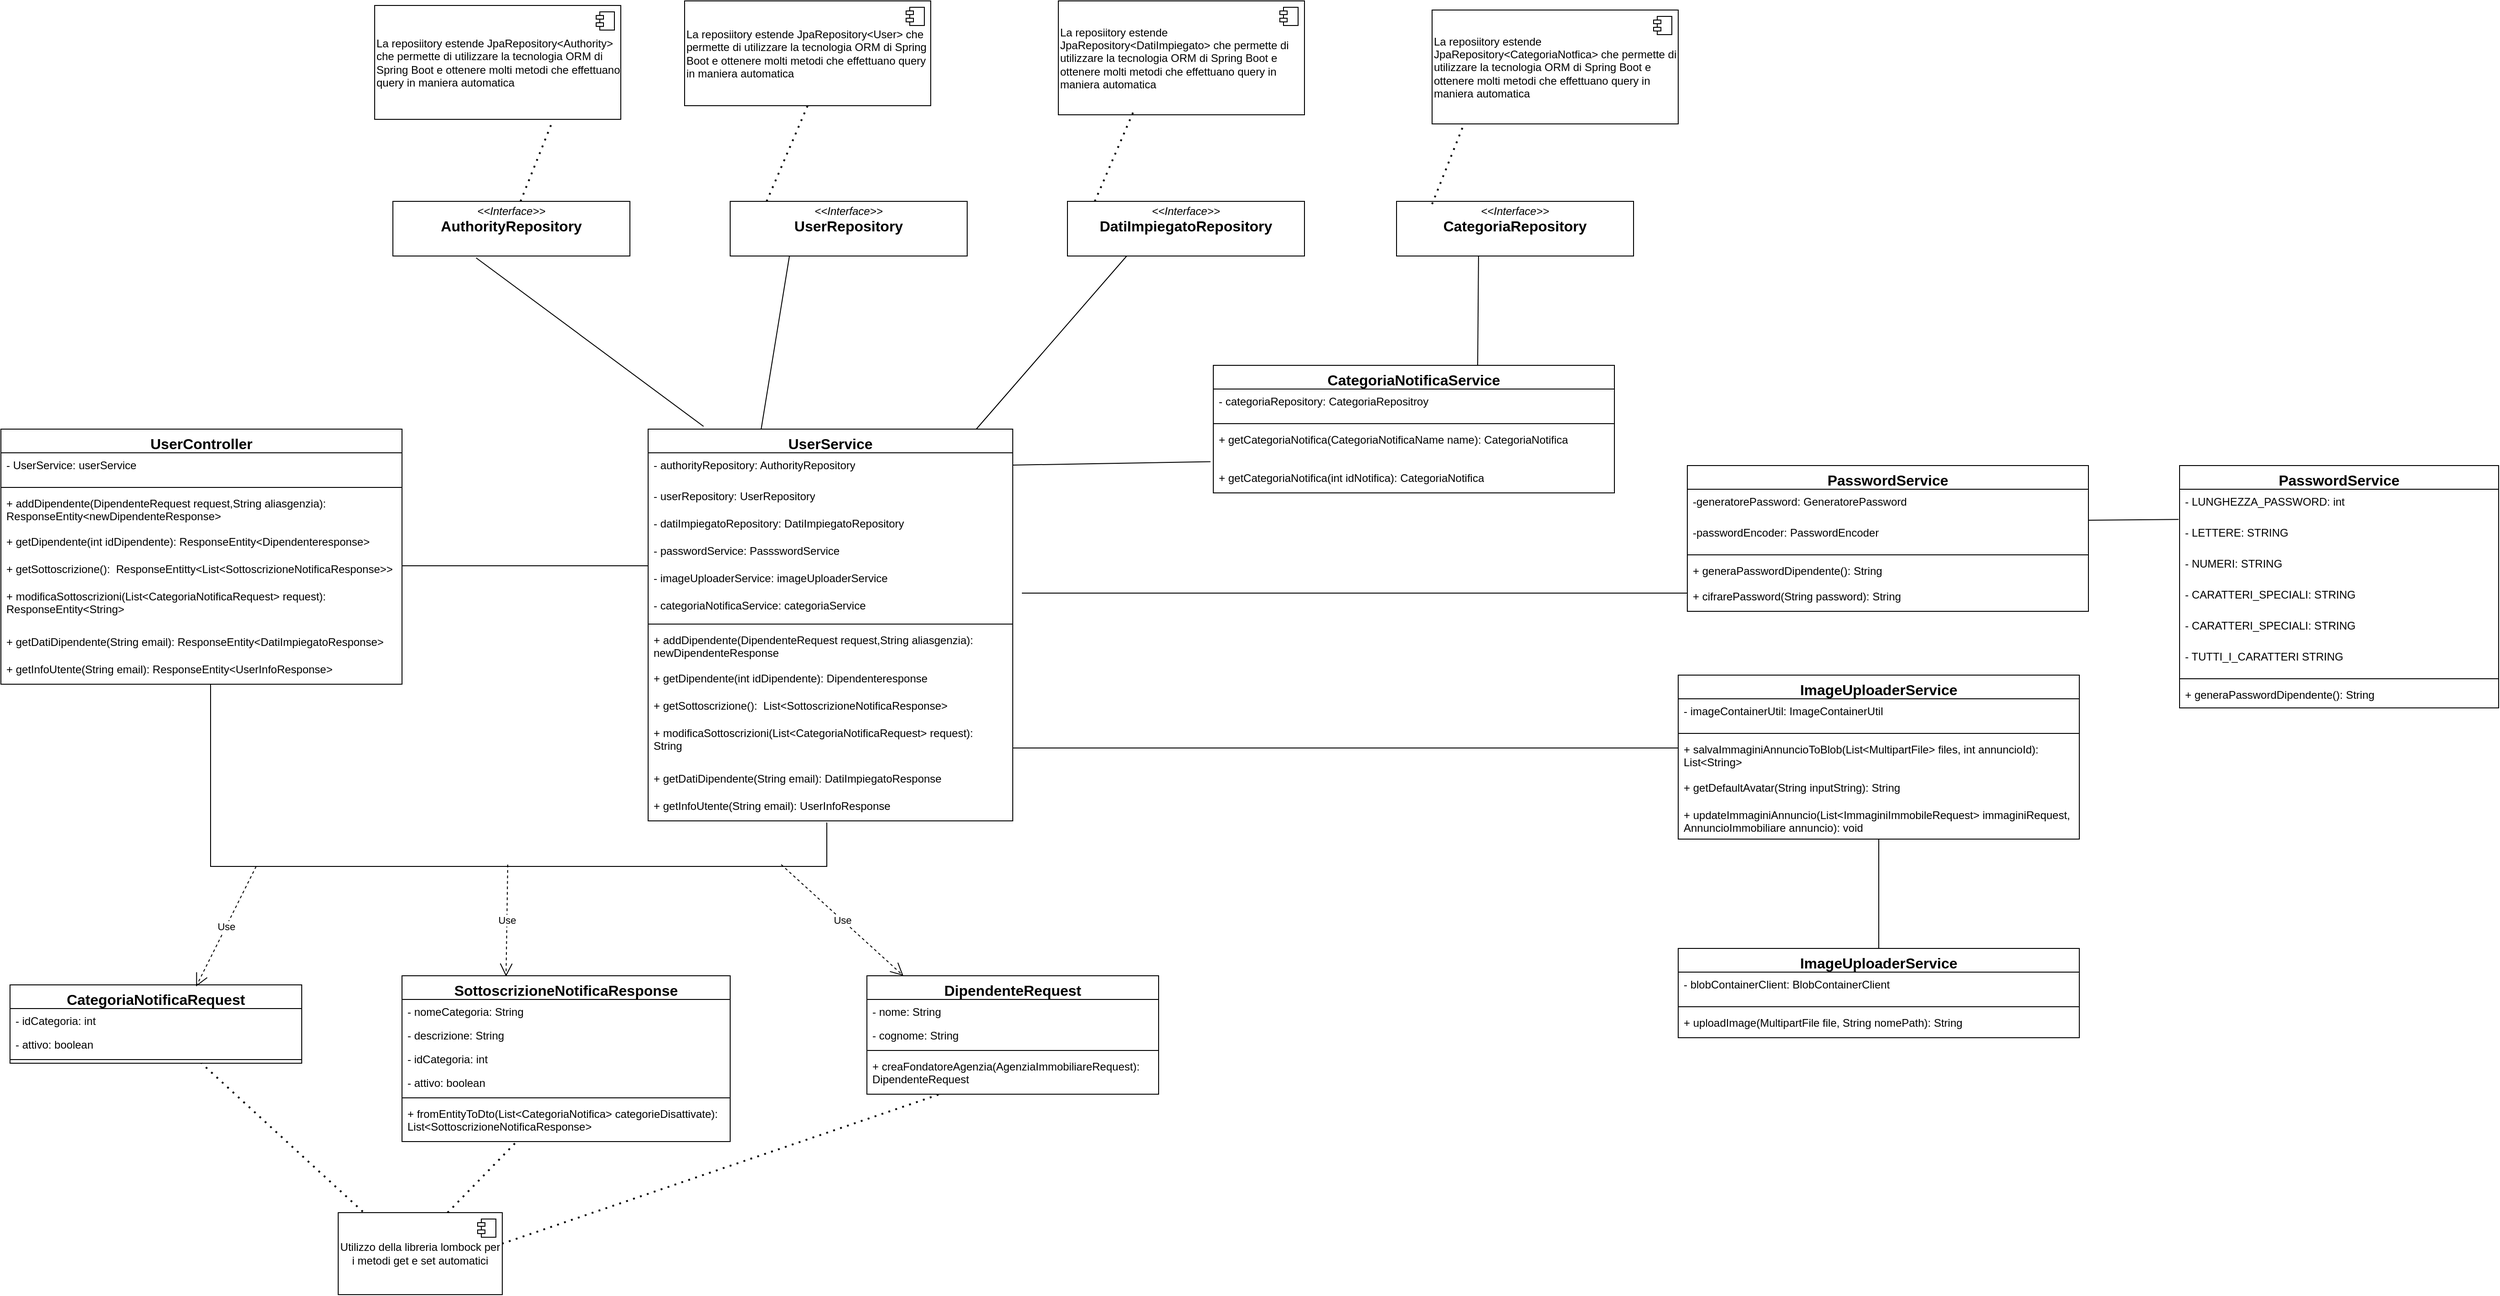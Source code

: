 <mxfile version="28.2.7">
  <diagram name="Pagina-1" id="DbkQdh8hQT35vjtc70ay">
    <mxGraphModel dx="3432" dy="2574" grid="1" gridSize="10" guides="1" tooltips="1" connect="1" arrows="1" fold="1" page="1" pageScale="1" pageWidth="827" pageHeight="1169" math="0" shadow="0">
      <root>
        <mxCell id="0" />
        <mxCell id="1" parent="0" />
        <mxCell id="CZQMl8z-bh2Ci9ZYNDhV-1" value="&lt;font style=&quot;font-size: 16px;&quot;&gt;UserService&lt;/font&gt;" style="swimlane;fontStyle=1;align=center;verticalAlign=top;childLayout=stackLayout;horizontal=1;startSize=26;horizontalStack=0;resizeParent=1;resizeParentMax=0;resizeLast=0;collapsible=1;marginBottom=0;whiteSpace=wrap;html=1;" parent="1" vertex="1">
          <mxGeometry x="290" y="170" width="400" height="430" as="geometry" />
        </mxCell>
        <mxCell id="CZQMl8z-bh2Ci9ZYNDhV-2" value="- authorityRepository: AuthorityRepository" style="text;strokeColor=none;fillColor=none;align=left;verticalAlign=top;spacingLeft=4;spacingRight=4;overflow=hidden;rotatable=0;points=[[0,0.5],[1,0.5]];portConstraint=eastwest;whiteSpace=wrap;html=1;" parent="CZQMl8z-bh2Ci9ZYNDhV-1" vertex="1">
          <mxGeometry y="26" width="400" height="34" as="geometry" />
        </mxCell>
        <mxCell id="CZQMl8z-bh2Ci9ZYNDhV-3" value="- userRepository: UserRepository" style="text;strokeColor=none;fillColor=none;align=left;verticalAlign=top;spacingLeft=4;spacingRight=4;overflow=hidden;rotatable=0;points=[[0,0.5],[1,0.5]];portConstraint=eastwest;whiteSpace=wrap;html=1;" parent="CZQMl8z-bh2Ci9ZYNDhV-1" vertex="1">
          <mxGeometry y="60" width="400" height="30" as="geometry" />
        </mxCell>
        <mxCell id="CZQMl8z-bh2Ci9ZYNDhV-4" value="- datiImpiegatoRepository: DatiImpiegatoRepository" style="text;strokeColor=none;fillColor=none;align=left;verticalAlign=top;spacingLeft=4;spacingRight=4;overflow=hidden;rotatable=0;points=[[0,0.5],[1,0.5]];portConstraint=eastwest;whiteSpace=wrap;html=1;" parent="CZQMl8z-bh2Ci9ZYNDhV-1" vertex="1">
          <mxGeometry y="90" width="400" height="30" as="geometry" />
        </mxCell>
        <mxCell id="CZQMl8z-bh2Ci9ZYNDhV-5" value="- passwordService: PassswordService" style="text;strokeColor=none;fillColor=none;align=left;verticalAlign=top;spacingLeft=4;spacingRight=4;overflow=hidden;rotatable=0;points=[[0,0.5],[1,0.5]];portConstraint=eastwest;whiteSpace=wrap;html=1;" parent="CZQMl8z-bh2Ci9ZYNDhV-1" vertex="1">
          <mxGeometry y="120" width="400" height="30" as="geometry" />
        </mxCell>
        <mxCell id="CZQMl8z-bh2Ci9ZYNDhV-6" value="- imageUploaderService: imageUploaderService" style="text;strokeColor=none;fillColor=none;align=left;verticalAlign=top;spacingLeft=4;spacingRight=4;overflow=hidden;rotatable=0;points=[[0,0.5],[1,0.5]];portConstraint=eastwest;whiteSpace=wrap;html=1;" parent="CZQMl8z-bh2Ci9ZYNDhV-1" vertex="1">
          <mxGeometry y="150" width="400" height="30" as="geometry" />
        </mxCell>
        <mxCell id="CZQMl8z-bh2Ci9ZYNDhV-7" value="- categoriaNotificaService: categoriaService" style="text;strokeColor=none;fillColor=none;align=left;verticalAlign=top;spacingLeft=4;spacingRight=4;overflow=hidden;rotatable=0;points=[[0,0.5],[1,0.5]];portConstraint=eastwest;whiteSpace=wrap;html=1;" parent="CZQMl8z-bh2Ci9ZYNDhV-1" vertex="1">
          <mxGeometry y="180" width="400" height="30" as="geometry" />
        </mxCell>
        <mxCell id="CZQMl8z-bh2Ci9ZYNDhV-8" value="" style="line;strokeWidth=1;fillColor=none;align=left;verticalAlign=middle;spacingTop=-1;spacingLeft=3;spacingRight=3;rotatable=0;labelPosition=right;points=[];portConstraint=eastwest;strokeColor=inherit;" parent="CZQMl8z-bh2Ci9ZYNDhV-1" vertex="1">
          <mxGeometry y="210" width="400" height="8" as="geometry" />
        </mxCell>
        <mxCell id="CZQMl8z-bh2Ci9ZYNDhV-9" value="+ addDipendente(DipendenteRequest request,String aliasgenzia): newDipendenteResponse" style="text;strokeColor=none;fillColor=none;align=left;verticalAlign=top;spacingLeft=4;spacingRight=4;overflow=hidden;rotatable=0;points=[[0,0.5],[1,0.5]];portConstraint=eastwest;whiteSpace=wrap;html=1;" parent="CZQMl8z-bh2Ci9ZYNDhV-1" vertex="1">
          <mxGeometry y="218" width="400" height="42" as="geometry" />
        </mxCell>
        <mxCell id="CZQMl8z-bh2Ci9ZYNDhV-10" value="+ getDipendente(int idDipendente): Dipendenteresponse" style="text;strokeColor=none;fillColor=none;align=left;verticalAlign=top;spacingLeft=4;spacingRight=4;overflow=hidden;rotatable=0;points=[[0,0.5],[1,0.5]];portConstraint=eastwest;whiteSpace=wrap;html=1;" parent="CZQMl8z-bh2Ci9ZYNDhV-1" vertex="1">
          <mxGeometry y="260" width="400" height="30" as="geometry" />
        </mxCell>
        <mxCell id="CZQMl8z-bh2Ci9ZYNDhV-11" value="+ getSottoscrizione():&amp;nbsp;&amp;nbsp;&lt;span style=&quot;background-color: transparent; color: light-dark(rgb(0, 0, 0), rgb(255, 255, 255));&quot;&gt;List&amp;lt;SottoscrizioneNotificaResponse&amp;gt;&lt;/span&gt;" style="text;strokeColor=none;fillColor=none;align=left;verticalAlign=top;spacingLeft=4;spacingRight=4;overflow=hidden;rotatable=0;points=[[0,0.5],[1,0.5]];portConstraint=eastwest;whiteSpace=wrap;html=1;" parent="CZQMl8z-bh2Ci9ZYNDhV-1" vertex="1">
          <mxGeometry y="290" width="400" height="30" as="geometry" />
        </mxCell>
        <mxCell id="CZQMl8z-bh2Ci9ZYNDhV-12" value="+ modificaSottoscrizioni(List&amp;lt;CategoriaNotificaRequest&amp;gt; request):&lt;div&gt;String&lt;/div&gt;" style="text;strokeColor=none;fillColor=none;align=left;verticalAlign=top;spacingLeft=4;spacingRight=4;overflow=hidden;rotatable=0;points=[[0,0.5],[1,0.5]];portConstraint=eastwest;whiteSpace=wrap;html=1;" parent="CZQMl8z-bh2Ci9ZYNDhV-1" vertex="1">
          <mxGeometry y="320" width="400" height="50" as="geometry" />
        </mxCell>
        <mxCell id="CZQMl8z-bh2Ci9ZYNDhV-13" value="+ getDatiDipendente(String email):&amp;nbsp;&lt;span style=&quot;background-color: transparent; color: light-dark(rgb(0, 0, 0), rgb(255, 255, 255));&quot;&gt;DatiImpiegatoResponse&lt;/span&gt;" style="text;strokeColor=none;fillColor=none;align=left;verticalAlign=top;spacingLeft=4;spacingRight=4;overflow=hidden;rotatable=0;points=[[0,0.5],[1,0.5]];portConstraint=eastwest;whiteSpace=wrap;html=1;" parent="CZQMl8z-bh2Ci9ZYNDhV-1" vertex="1">
          <mxGeometry y="370" width="400" height="30" as="geometry" />
        </mxCell>
        <mxCell id="CZQMl8z-bh2Ci9ZYNDhV-14" value="+ getInfoUtente(String email):&amp;nbsp;&lt;span style=&quot;background-color: transparent; color: light-dark(rgb(0, 0, 0), rgb(255, 255, 255));&quot;&gt;UserInfoResponse&lt;/span&gt;" style="text;strokeColor=none;fillColor=none;align=left;verticalAlign=top;spacingLeft=4;spacingRight=4;overflow=hidden;rotatable=0;points=[[0,0.5],[1,0.5]];portConstraint=eastwest;whiteSpace=wrap;html=1;" parent="CZQMl8z-bh2Ci9ZYNDhV-1" vertex="1">
          <mxGeometry y="400" width="400" height="30" as="geometry" />
        </mxCell>
        <mxCell id="CZQMl8z-bh2Ci9ZYNDhV-15" value="&lt;font style=&quot;font-size: 16px;&quot;&gt;UserController&lt;/font&gt;" style="swimlane;fontStyle=1;align=center;verticalAlign=top;childLayout=stackLayout;horizontal=1;startSize=26;horizontalStack=0;resizeParent=1;resizeParentMax=0;resizeLast=0;collapsible=1;marginBottom=0;whiteSpace=wrap;html=1;" parent="1" vertex="1">
          <mxGeometry x="-420" y="170" width="440" height="280" as="geometry" />
        </mxCell>
        <mxCell id="CZQMl8z-bh2Ci9ZYNDhV-16" value="- UserService: userService" style="text;strokeColor=none;fillColor=none;align=left;verticalAlign=top;spacingLeft=4;spacingRight=4;overflow=hidden;rotatable=0;points=[[0,0.5],[1,0.5]];portConstraint=eastwest;whiteSpace=wrap;html=1;" parent="CZQMl8z-bh2Ci9ZYNDhV-15" vertex="1">
          <mxGeometry y="26" width="440" height="34" as="geometry" />
        </mxCell>
        <mxCell id="CZQMl8z-bh2Ci9ZYNDhV-22" value="" style="line;strokeWidth=1;fillColor=none;align=left;verticalAlign=middle;spacingTop=-1;spacingLeft=3;spacingRight=3;rotatable=0;labelPosition=right;points=[];portConstraint=eastwest;strokeColor=inherit;" parent="CZQMl8z-bh2Ci9ZYNDhV-15" vertex="1">
          <mxGeometry y="60" width="440" height="8" as="geometry" />
        </mxCell>
        <mxCell id="CZQMl8z-bh2Ci9ZYNDhV-23" value="+ addDipendente(DipendenteRequest request,String aliasgenzia): ResponseEntity&amp;lt;newDipendenteResponse&amp;gt;" style="text;strokeColor=none;fillColor=none;align=left;verticalAlign=top;spacingLeft=4;spacingRight=4;overflow=hidden;rotatable=0;points=[[0,0.5],[1,0.5]];portConstraint=eastwest;whiteSpace=wrap;html=1;" parent="CZQMl8z-bh2Ci9ZYNDhV-15" vertex="1">
          <mxGeometry y="68" width="440" height="42" as="geometry" />
        </mxCell>
        <mxCell id="CZQMl8z-bh2Ci9ZYNDhV-24" value="+ getDipendente(int idDipendente): ResponseEntity&amp;lt;Dipendenteresponse&amp;gt;" style="text;strokeColor=none;fillColor=none;align=left;verticalAlign=top;spacingLeft=4;spacingRight=4;overflow=hidden;rotatable=0;points=[[0,0.5],[1,0.5]];portConstraint=eastwest;whiteSpace=wrap;html=1;" parent="CZQMl8z-bh2Ci9ZYNDhV-15" vertex="1">
          <mxGeometry y="110" width="440" height="30" as="geometry" />
        </mxCell>
        <mxCell id="CZQMl8z-bh2Ci9ZYNDhV-25" value="+ getSottoscrizione():&amp;nbsp; ResponseEntitty&amp;lt;&lt;span style=&quot;background-color: transparent; color: light-dark(rgb(0, 0, 0), rgb(255, 255, 255));&quot;&gt;List&amp;lt;SottoscrizioneNotificaResponse&amp;gt;&amp;gt;&lt;/span&gt;" style="text;strokeColor=none;fillColor=none;align=left;verticalAlign=top;spacingLeft=4;spacingRight=4;overflow=hidden;rotatable=0;points=[[0,0.5],[1,0.5]];portConstraint=eastwest;whiteSpace=wrap;html=1;" parent="CZQMl8z-bh2Ci9ZYNDhV-15" vertex="1">
          <mxGeometry y="140" width="440" height="30" as="geometry" />
        </mxCell>
        <mxCell id="CZQMl8z-bh2Ci9ZYNDhV-26" value="+ modificaSottoscrizioni(List&amp;lt;CategoriaNotificaRequest&amp;gt; request): ResponseEntity&amp;lt;&lt;span style=&quot;background-color: transparent; color: light-dark(rgb(0, 0, 0), rgb(255, 255, 255));&quot;&gt;String&amp;gt;&lt;/span&gt;" style="text;strokeColor=none;fillColor=none;align=left;verticalAlign=top;spacingLeft=4;spacingRight=4;overflow=hidden;rotatable=0;points=[[0,0.5],[1,0.5]];portConstraint=eastwest;whiteSpace=wrap;html=1;" parent="CZQMl8z-bh2Ci9ZYNDhV-15" vertex="1">
          <mxGeometry y="170" width="440" height="50" as="geometry" />
        </mxCell>
        <mxCell id="CZQMl8z-bh2Ci9ZYNDhV-27" value="+ getDatiDipendente(String email): ResponseEntity&amp;lt;&lt;span style=&quot;background-color: transparent; color: light-dark(rgb(0, 0, 0), rgb(255, 255, 255));&quot;&gt;DatiImpiegatoResponse&amp;gt;&lt;/span&gt;" style="text;strokeColor=none;fillColor=none;align=left;verticalAlign=top;spacingLeft=4;spacingRight=4;overflow=hidden;rotatable=0;points=[[0,0.5],[1,0.5]];portConstraint=eastwest;whiteSpace=wrap;html=1;" parent="CZQMl8z-bh2Ci9ZYNDhV-15" vertex="1">
          <mxGeometry y="220" width="440" height="30" as="geometry" />
        </mxCell>
        <mxCell id="CZQMl8z-bh2Ci9ZYNDhV-28" value="+ getInfoUtente(String email): ResponseEntity&amp;lt;&lt;span style=&quot;background-color: transparent; color: light-dark(rgb(0, 0, 0), rgb(255, 255, 255));&quot;&gt;UserInfoResponse&amp;gt;&lt;/span&gt;" style="text;strokeColor=none;fillColor=none;align=left;verticalAlign=top;spacingLeft=4;spacingRight=4;overflow=hidden;rotatable=0;points=[[0,0.5],[1,0.5]];portConstraint=eastwest;whiteSpace=wrap;html=1;" parent="CZQMl8z-bh2Ci9ZYNDhV-15" vertex="1">
          <mxGeometry y="250" width="440" height="30" as="geometry" />
        </mxCell>
        <mxCell id="CZQMl8z-bh2Ci9ZYNDhV-29" value="" style="endArrow=none;html=1;rounded=0;entryX=0;entryY=0;entryDx=0;entryDy=0;entryPerimeter=0;" parent="1" target="CZQMl8z-bh2Ci9ZYNDhV-6" edge="1">
          <mxGeometry width="50" height="50" relative="1" as="geometry">
            <mxPoint x="20" y="320" as="sourcePoint" />
            <mxPoint x="70" y="270" as="targetPoint" />
          </mxGeometry>
        </mxCell>
        <mxCell id="CZQMl8z-bh2Ci9ZYNDhV-30" value="&lt;p style=&quot;margin:0px;margin-top:4px;text-align:center;&quot;&gt;&lt;i&gt;&amp;lt;&amp;lt;Interface&amp;gt;&amp;gt;&lt;/i&gt;&lt;br&gt;&lt;b&gt;&lt;font style=&quot;font-size: 16px;&quot;&gt;AuthorityRepository&lt;/font&gt;&lt;/b&gt;&lt;/p&gt;&lt;p style=&quot;margin:0px;margin-left:4px;&quot;&gt;&lt;br&gt;&lt;/p&gt;" style="verticalAlign=top;align=left;overflow=fill;html=1;whiteSpace=wrap;" parent="1" vertex="1">
          <mxGeometry x="10" y="-80" width="260" height="60" as="geometry" />
        </mxCell>
        <mxCell id="CZQMl8z-bh2Ci9ZYNDhV-31" value="&lt;p style=&quot;margin:0px;margin-top:4px;text-align:center;&quot;&gt;&lt;i&gt;&amp;lt;&amp;lt;Interface&amp;gt;&amp;gt;&lt;/i&gt;&lt;br&gt;&lt;b&gt;&lt;font style=&quot;font-size: 16px;&quot;&gt;UserRepository&lt;/font&gt;&lt;/b&gt;&lt;/p&gt;&lt;p style=&quot;margin:0px;margin-left:4px;&quot;&gt;&lt;br&gt;&lt;/p&gt;" style="verticalAlign=top;align=left;overflow=fill;html=1;whiteSpace=wrap;" parent="1" vertex="1">
          <mxGeometry x="380" y="-80" width="260" height="60" as="geometry" />
        </mxCell>
        <mxCell id="CZQMl8z-bh2Ci9ZYNDhV-32" value="&lt;p style=&quot;margin:0px;margin-top:4px;text-align:center;&quot;&gt;&lt;i&gt;&amp;lt;&amp;lt;Interface&amp;gt;&amp;gt;&lt;/i&gt;&lt;br&gt;&lt;b&gt;&lt;font style=&quot;font-size: 16px;&quot;&gt;DatiImpiegatoRepository&lt;/font&gt;&lt;/b&gt;&lt;/p&gt;&lt;p style=&quot;margin:0px;margin-left:4px;&quot;&gt;&lt;br&gt;&lt;/p&gt;" style="verticalAlign=top;align=left;overflow=fill;html=1;whiteSpace=wrap;" parent="1" vertex="1">
          <mxGeometry x="750" y="-80" width="260" height="60" as="geometry" />
        </mxCell>
        <mxCell id="CZQMl8z-bh2Ci9ZYNDhV-33" value="" style="endArrow=none;html=1;rounded=0;entryX=0.351;entryY=1.033;entryDx=0;entryDy=0;entryPerimeter=0;exitX=0.152;exitY=-0.007;exitDx=0;exitDy=0;exitPerimeter=0;" parent="1" source="CZQMl8z-bh2Ci9ZYNDhV-1" target="CZQMl8z-bh2Ci9ZYNDhV-30" edge="1">
          <mxGeometry width="50" height="50" relative="1" as="geometry">
            <mxPoint x="-70" y="170" as="sourcePoint" />
            <mxPoint x="-20" y="120" as="targetPoint" />
          </mxGeometry>
        </mxCell>
        <mxCell id="CZQMl8z-bh2Ci9ZYNDhV-34" value="" style="endArrow=none;html=1;rounded=0;entryX=0.25;entryY=1;entryDx=0;entryDy=0;" parent="1" target="CZQMl8z-bh2Ci9ZYNDhV-31" edge="1">
          <mxGeometry width="50" height="50" relative="1" as="geometry">
            <mxPoint x="414" y="170" as="sourcePoint" />
            <mxPoint x="464" y="120" as="targetPoint" />
          </mxGeometry>
        </mxCell>
        <mxCell id="CZQMl8z-bh2Ci9ZYNDhV-35" value="" style="endArrow=none;html=1;rounded=0;entryX=0.25;entryY=1;entryDx=0;entryDy=0;" parent="1" target="CZQMl8z-bh2Ci9ZYNDhV-32" edge="1">
          <mxGeometry width="50" height="50" relative="1" as="geometry">
            <mxPoint x="650" y="170" as="sourcePoint" />
            <mxPoint x="681" y="-20" as="targetPoint" />
          </mxGeometry>
        </mxCell>
        <mxCell id="CZQMl8z-bh2Ci9ZYNDhV-36" value="&lt;font style=&quot;font-size: 16px;&quot;&gt;CategoriaNotificaRequest&lt;/font&gt;" style="swimlane;fontStyle=1;align=center;verticalAlign=top;childLayout=stackLayout;horizontal=1;startSize=26;horizontalStack=0;resizeParent=1;resizeParentMax=0;resizeLast=0;collapsible=1;marginBottom=0;whiteSpace=wrap;html=1;" parent="1" vertex="1">
          <mxGeometry x="-410" y="780" width="320" height="86" as="geometry" />
        </mxCell>
        <mxCell id="CZQMl8z-bh2Ci9ZYNDhV-37" value="- idCategoria: int" style="text;strokeColor=none;fillColor=none;align=left;verticalAlign=top;spacingLeft=4;spacingRight=4;overflow=hidden;rotatable=0;points=[[0,0.5],[1,0.5]];portConstraint=eastwest;whiteSpace=wrap;html=1;" parent="CZQMl8z-bh2Ci9ZYNDhV-36" vertex="1">
          <mxGeometry y="26" width="320" height="26" as="geometry" />
        </mxCell>
        <mxCell id="CZQMl8z-bh2Ci9ZYNDhV-38" value="- attivo: boolean" style="text;strokeColor=none;fillColor=none;align=left;verticalAlign=top;spacingLeft=4;spacingRight=4;overflow=hidden;rotatable=0;points=[[0,0.5],[1,0.5]];portConstraint=eastwest;whiteSpace=wrap;html=1;" parent="CZQMl8z-bh2Ci9ZYNDhV-36" vertex="1">
          <mxGeometry y="52" width="320" height="26" as="geometry" />
        </mxCell>
        <mxCell id="CZQMl8z-bh2Ci9ZYNDhV-39" value="" style="line;strokeWidth=1;fillColor=none;align=left;verticalAlign=middle;spacingTop=-1;spacingLeft=3;spacingRight=3;rotatable=0;labelPosition=right;points=[];portConstraint=eastwest;strokeColor=inherit;" parent="CZQMl8z-bh2Ci9ZYNDhV-36" vertex="1">
          <mxGeometry y="78" width="320" height="8" as="geometry" />
        </mxCell>
        <mxCell id="CZQMl8z-bh2Ci9ZYNDhV-40" value="&lt;font style=&quot;font-size: 16px;&quot;&gt;SottoscrizioneNotificaResponse&lt;/font&gt;" style="swimlane;fontStyle=1;align=center;verticalAlign=top;childLayout=stackLayout;horizontal=1;startSize=26;horizontalStack=0;resizeParent=1;resizeParentMax=0;resizeLast=0;collapsible=1;marginBottom=0;whiteSpace=wrap;html=1;" parent="1" vertex="1">
          <mxGeometry x="20" y="770" width="360" height="182" as="geometry" />
        </mxCell>
        <mxCell id="CZQMl8z-bh2Ci9ZYNDhV-41" value="- nomeCategoria: String" style="text;strokeColor=none;fillColor=none;align=left;verticalAlign=top;spacingLeft=4;spacingRight=4;overflow=hidden;rotatable=0;points=[[0,0.5],[1,0.5]];portConstraint=eastwest;whiteSpace=wrap;html=1;" parent="CZQMl8z-bh2Ci9ZYNDhV-40" vertex="1">
          <mxGeometry y="26" width="360" height="26" as="geometry" />
        </mxCell>
        <mxCell id="CZQMl8z-bh2Ci9ZYNDhV-42" value="- descrizione: String" style="text;strokeColor=none;fillColor=none;align=left;verticalAlign=top;spacingLeft=4;spacingRight=4;overflow=hidden;rotatable=0;points=[[0,0.5],[1,0.5]];portConstraint=eastwest;whiteSpace=wrap;html=1;" parent="CZQMl8z-bh2Ci9ZYNDhV-40" vertex="1">
          <mxGeometry y="52" width="360" height="26" as="geometry" />
        </mxCell>
        <mxCell id="CZQMl8z-bh2Ci9ZYNDhV-43" value="- idCategoria: int" style="text;strokeColor=none;fillColor=none;align=left;verticalAlign=top;spacingLeft=4;spacingRight=4;overflow=hidden;rotatable=0;points=[[0,0.5],[1,0.5]];portConstraint=eastwest;whiteSpace=wrap;html=1;" parent="CZQMl8z-bh2Ci9ZYNDhV-40" vertex="1">
          <mxGeometry y="78" width="360" height="26" as="geometry" />
        </mxCell>
        <mxCell id="CZQMl8z-bh2Ci9ZYNDhV-44" value="- attivo: boolean" style="text;strokeColor=none;fillColor=none;align=left;verticalAlign=top;spacingLeft=4;spacingRight=4;overflow=hidden;rotatable=0;points=[[0,0.5],[1,0.5]];portConstraint=eastwest;whiteSpace=wrap;html=1;" parent="CZQMl8z-bh2Ci9ZYNDhV-40" vertex="1">
          <mxGeometry y="104" width="360" height="26" as="geometry" />
        </mxCell>
        <mxCell id="CZQMl8z-bh2Ci9ZYNDhV-45" value="" style="line;strokeWidth=1;fillColor=none;align=left;verticalAlign=middle;spacingTop=-1;spacingLeft=3;spacingRight=3;rotatable=0;labelPosition=right;points=[];portConstraint=eastwest;strokeColor=inherit;" parent="CZQMl8z-bh2Ci9ZYNDhV-40" vertex="1">
          <mxGeometry y="130" width="360" height="8" as="geometry" />
        </mxCell>
        <mxCell id="CZQMl8z-bh2Ci9ZYNDhV-46" value="+ fromEntityToDto(List&amp;lt;CategoriaNotifica&amp;gt; categorieDisattivate):&lt;div&gt;List&amp;lt;SottoscrizioneNotificaResponse&amp;gt;&lt;/div&gt;" style="text;strokeColor=none;fillColor=none;align=left;verticalAlign=top;spacingLeft=4;spacingRight=4;overflow=hidden;rotatable=0;points=[[0,0.5],[1,0.5]];portConstraint=eastwest;whiteSpace=wrap;html=1;" parent="CZQMl8z-bh2Ci9ZYNDhV-40" vertex="1">
          <mxGeometry y="138" width="360" height="44" as="geometry" />
        </mxCell>
        <mxCell id="CZQMl8z-bh2Ci9ZYNDhV-47" value="&lt;font style=&quot;font-size: 16px;&quot;&gt;DipendenteRequest&lt;/font&gt;" style="swimlane;fontStyle=1;align=center;verticalAlign=top;childLayout=stackLayout;horizontal=1;startSize=26;horizontalStack=0;resizeParent=1;resizeParentMax=0;resizeLast=0;collapsible=1;marginBottom=0;whiteSpace=wrap;html=1;" parent="1" vertex="1">
          <mxGeometry x="530" y="770" width="320" height="130" as="geometry" />
        </mxCell>
        <mxCell id="CZQMl8z-bh2Ci9ZYNDhV-48" value="- nome: String" style="text;strokeColor=none;fillColor=none;align=left;verticalAlign=top;spacingLeft=4;spacingRight=4;overflow=hidden;rotatable=0;points=[[0,0.5],[1,0.5]];portConstraint=eastwest;whiteSpace=wrap;html=1;" parent="CZQMl8z-bh2Ci9ZYNDhV-47" vertex="1">
          <mxGeometry y="26" width="320" height="26" as="geometry" />
        </mxCell>
        <mxCell id="CZQMl8z-bh2Ci9ZYNDhV-49" value="- cognome: String" style="text;strokeColor=none;fillColor=none;align=left;verticalAlign=top;spacingLeft=4;spacingRight=4;overflow=hidden;rotatable=0;points=[[0,0.5],[1,0.5]];portConstraint=eastwest;whiteSpace=wrap;html=1;" parent="CZQMl8z-bh2Ci9ZYNDhV-47" vertex="1">
          <mxGeometry y="52" width="320" height="26" as="geometry" />
        </mxCell>
        <mxCell id="CZQMl8z-bh2Ci9ZYNDhV-50" value="" style="line;strokeWidth=1;fillColor=none;align=left;verticalAlign=middle;spacingTop=-1;spacingLeft=3;spacingRight=3;rotatable=0;labelPosition=right;points=[];portConstraint=eastwest;strokeColor=inherit;" parent="CZQMl8z-bh2Ci9ZYNDhV-47" vertex="1">
          <mxGeometry y="78" width="320" height="8" as="geometry" />
        </mxCell>
        <mxCell id="CZQMl8z-bh2Ci9ZYNDhV-51" value="+ creaFondatoreAgenzia(AgenziaImmobiliareRequest):&lt;div&gt;DipendenteRequest&lt;/div&gt;" style="text;strokeColor=none;fillColor=none;align=left;verticalAlign=top;spacingLeft=4;spacingRight=4;overflow=hidden;rotatable=0;points=[[0,0.5],[1,0.5]];portConstraint=eastwest;whiteSpace=wrap;html=1;" parent="CZQMl8z-bh2Ci9ZYNDhV-47" vertex="1">
          <mxGeometry y="86" width="320" height="44" as="geometry" />
        </mxCell>
        <mxCell id="CZQMl8z-bh2Ci9ZYNDhV-52" value="&lt;font style=&quot;font-size: 16px;&quot;&gt;CategoriaNotificaService&lt;/font&gt;" style="swimlane;fontStyle=1;align=center;verticalAlign=top;childLayout=stackLayout;horizontal=1;startSize=26;horizontalStack=0;resizeParent=1;resizeParentMax=0;resizeLast=0;collapsible=1;marginBottom=0;whiteSpace=wrap;html=1;" parent="1" vertex="1">
          <mxGeometry x="910" y="100" width="440" height="140" as="geometry" />
        </mxCell>
        <mxCell id="CZQMl8z-bh2Ci9ZYNDhV-53" value="- categoriaRepository: CategoriaRepositroy" style="text;strokeColor=none;fillColor=none;align=left;verticalAlign=top;spacingLeft=4;spacingRight=4;overflow=hidden;rotatable=0;points=[[0,0.5],[1,0.5]];portConstraint=eastwest;whiteSpace=wrap;html=1;" parent="CZQMl8z-bh2Ci9ZYNDhV-52" vertex="1">
          <mxGeometry y="26" width="440" height="34" as="geometry" />
        </mxCell>
        <mxCell id="CZQMl8z-bh2Ci9ZYNDhV-54" value="" style="line;strokeWidth=1;fillColor=none;align=left;verticalAlign=middle;spacingTop=-1;spacingLeft=3;spacingRight=3;rotatable=0;labelPosition=right;points=[];portConstraint=eastwest;strokeColor=inherit;" parent="CZQMl8z-bh2Ci9ZYNDhV-52" vertex="1">
          <mxGeometry y="60" width="440" height="8" as="geometry" />
        </mxCell>
        <mxCell id="CZQMl8z-bh2Ci9ZYNDhV-55" value="+ getCategoriaNotifica(CategoriaNotificaName name): CategoriaNotifica" style="text;strokeColor=none;fillColor=none;align=left;verticalAlign=top;spacingLeft=4;spacingRight=4;overflow=hidden;rotatable=0;points=[[0,0.5],[1,0.5]];portConstraint=eastwest;whiteSpace=wrap;html=1;" parent="CZQMl8z-bh2Ci9ZYNDhV-52" vertex="1">
          <mxGeometry y="68" width="440" height="42" as="geometry" />
        </mxCell>
        <mxCell id="CZQMl8z-bh2Ci9ZYNDhV-56" value="+ getCategoriaNotifica(int idNotifica): CategoriaNotifica" style="text;strokeColor=none;fillColor=none;align=left;verticalAlign=top;spacingLeft=4;spacingRight=4;overflow=hidden;rotatable=0;points=[[0,0.5],[1,0.5]];portConstraint=eastwest;whiteSpace=wrap;html=1;" parent="CZQMl8z-bh2Ci9ZYNDhV-52" vertex="1">
          <mxGeometry y="110" width="440" height="30" as="geometry" />
        </mxCell>
        <mxCell id="CZQMl8z-bh2Ci9ZYNDhV-61" value="" style="endArrow=none;html=1;rounded=0;entryX=-0.007;entryY=0.898;entryDx=0;entryDy=0;entryPerimeter=0;" parent="1" target="CZQMl8z-bh2Ci9ZYNDhV-55" edge="1" source="CZQMl8z-bh2Ci9ZYNDhV-2">
          <mxGeometry width="50" height="50" relative="1" as="geometry">
            <mxPoint x="690" y="275" as="sourcePoint" />
            <mxPoint x="740" y="225" as="targetPoint" />
          </mxGeometry>
        </mxCell>
        <mxCell id="CZQMl8z-bh2Ci9ZYNDhV-62" value="&lt;p style=&quot;margin:0px;margin-top:4px;text-align:center;&quot;&gt;&lt;i&gt;&amp;lt;&amp;lt;Interface&amp;gt;&amp;gt;&lt;/i&gt;&lt;br&gt;&lt;b&gt;&lt;font style=&quot;font-size: 16px;&quot;&gt;CategoriaRepository&lt;/font&gt;&lt;/b&gt;&lt;/p&gt;&lt;p style=&quot;margin:0px;margin-left:4px;&quot;&gt;&lt;br&gt;&lt;/p&gt;" style="verticalAlign=top;align=left;overflow=fill;html=1;whiteSpace=wrap;" parent="1" vertex="1">
          <mxGeometry x="1111" y="-80" width="260" height="60" as="geometry" />
        </mxCell>
        <mxCell id="CZQMl8z-bh2Ci9ZYNDhV-63" value="" style="endArrow=none;html=1;rounded=0;entryX=0.346;entryY=1;entryDx=0;entryDy=0;entryPerimeter=0;" parent="1" target="CZQMl8z-bh2Ci9ZYNDhV-62" edge="1">
          <mxGeometry width="50" height="50" relative="1" as="geometry">
            <mxPoint x="1200" y="100" as="sourcePoint" />
            <mxPoint x="1201" y="-10" as="targetPoint" />
          </mxGeometry>
        </mxCell>
        <mxCell id="CZQMl8z-bh2Ci9ZYNDhV-64" value="" style="endArrow=none;html=1;edgeStyle=orthogonalEdgeStyle;rounded=0;entryX=0.49;entryY=1.058;entryDx=0;entryDy=0;entryPerimeter=0;" parent="1" target="CZQMl8z-bh2Ci9ZYNDhV-14" edge="1">
          <mxGeometry relative="1" as="geometry">
            <mxPoint x="-190" y="450" as="sourcePoint" />
            <mxPoint x="-190" y="564" as="targetPoint" />
            <Array as="points">
              <mxPoint x="-190" y="650" />
              <mxPoint x="486" y="650" />
            </Array>
          </mxGeometry>
        </mxCell>
        <mxCell id="CZQMl8z-bh2Ci9ZYNDhV-65" value="Use" style="endArrow=open;endSize=12;dashed=1;html=1;rounded=0;entryX=0.638;entryY=0.02;entryDx=0;entryDy=0;entryPerimeter=0;" parent="1" target="CZQMl8z-bh2Ci9ZYNDhV-36" edge="1">
          <mxGeometry width="160" relative="1" as="geometry">
            <mxPoint x="-140" y="650" as="sourcePoint" />
            <mxPoint x="20" y="650" as="targetPoint" />
          </mxGeometry>
        </mxCell>
        <mxCell id="CZQMl8z-bh2Ci9ZYNDhV-66" value="Use" style="endArrow=open;endSize=12;dashed=1;html=1;rounded=0;entryX=0.317;entryY=0.004;entryDx=0;entryDy=0;entryPerimeter=0;" parent="1" target="CZQMl8z-bh2Ci9ZYNDhV-40" edge="1">
          <mxGeometry width="160" relative="1" as="geometry">
            <mxPoint x="136" y="648" as="sourcePoint" />
            <mxPoint x="70" y="780" as="targetPoint" />
          </mxGeometry>
        </mxCell>
        <mxCell id="CZQMl8z-bh2Ci9ZYNDhV-67" value="Use" style="endArrow=open;endSize=12;dashed=1;html=1;rounded=0;entryX=0.125;entryY=0;entryDx=0;entryDy=0;entryPerimeter=0;" parent="1" target="CZQMl8z-bh2Ci9ZYNDhV-47" edge="1">
          <mxGeometry width="160" relative="1" as="geometry">
            <mxPoint x="436" y="648" as="sourcePoint" />
            <mxPoint x="370" y="780" as="targetPoint" />
          </mxGeometry>
        </mxCell>
        <mxCell id="CZQMl8z-bh2Ci9ZYNDhV-68" value="Utilizzo della libreria lombock per i metodi get e set automatici" style="html=1;dropTarget=0;whiteSpace=wrap;" parent="1" vertex="1">
          <mxGeometry x="-50" y="1030" width="180" height="90" as="geometry" />
        </mxCell>
        <mxCell id="CZQMl8z-bh2Ci9ZYNDhV-69" value="" style="shape=module;jettyWidth=8;jettyHeight=4;" parent="CZQMl8z-bh2Ci9ZYNDhV-68" vertex="1">
          <mxGeometry x="1" width="20" height="20" relative="1" as="geometry">
            <mxPoint x="-27" y="7" as="offset" />
          </mxGeometry>
        </mxCell>
        <mxCell id="CZQMl8z-bh2Ci9ZYNDhV-70" value="" style="endArrow=none;dashed=1;html=1;dashPattern=1 3;strokeWidth=2;rounded=0;exitX=0.15;exitY=-0.012;exitDx=0;exitDy=0;exitPerimeter=0;" parent="1" source="CZQMl8z-bh2Ci9ZYNDhV-68" edge="1">
          <mxGeometry width="50" height="50" relative="1" as="geometry">
            <mxPoint x="-250" y="916" as="sourcePoint" />
            <mxPoint x="-200" y="866" as="targetPoint" />
          </mxGeometry>
        </mxCell>
        <mxCell id="CZQMl8z-bh2Ci9ZYNDhV-71" value="" style="endArrow=none;dashed=1;html=1;dashPattern=1 3;strokeWidth=2;rounded=0;entryX=0.349;entryY=1.003;entryDx=0;entryDy=0;entryPerimeter=0;" parent="1" target="CZQMl8z-bh2Ci9ZYNDhV-46" edge="1">
          <mxGeometry width="50" height="50" relative="1" as="geometry">
            <mxPoint x="70" y="1030" as="sourcePoint" />
            <mxPoint x="120" y="980" as="targetPoint" />
          </mxGeometry>
        </mxCell>
        <mxCell id="CZQMl8z-bh2Ci9ZYNDhV-72" value="" style="endArrow=none;dashed=1;html=1;dashPattern=1 3;strokeWidth=2;rounded=0;exitX=0.998;exitY=0.379;exitDx=0;exitDy=0;exitPerimeter=0;" parent="1" source="CZQMl8z-bh2Ci9ZYNDhV-68" edge="1">
          <mxGeometry width="50" height="50" relative="1" as="geometry">
            <mxPoint x="560" y="950" as="sourcePoint" />
            <mxPoint x="610" y="900" as="targetPoint" />
          </mxGeometry>
        </mxCell>
        <mxCell id="CZQMl8z-bh2Ci9ZYNDhV-73" value="La reposiitory estende JpaRepository&amp;lt;User&amp;gt; che permette di utilizzare la tecnologia ORM di Spring Boot e ottenere molti metodi che effettuano query in maniera automatica" style="html=1;dropTarget=0;whiteSpace=wrap;align=left;" parent="1" vertex="1">
          <mxGeometry x="330" y="-300" width="270" height="115" as="geometry" />
        </mxCell>
        <mxCell id="CZQMl8z-bh2Ci9ZYNDhV-74" value="" style="shape=module;jettyWidth=8;jettyHeight=4;" parent="CZQMl8z-bh2Ci9ZYNDhV-73" vertex="1">
          <mxGeometry x="1" width="20" height="20" relative="1" as="geometry">
            <mxPoint x="-27" y="7" as="offset" />
          </mxGeometry>
        </mxCell>
        <mxCell id="CZQMl8z-bh2Ci9ZYNDhV-75" value="La reposiitory estende JpaRepository&amp;lt;Authority&amp;gt; che permette di utilizzare la tecnologia ORM di Spring Boot e ottenere molti metodi che effettuano query in maniera automatica" style="html=1;dropTarget=0;whiteSpace=wrap;align=left;" parent="1" vertex="1">
          <mxGeometry x="-10" y="-295" width="270" height="125" as="geometry" />
        </mxCell>
        <mxCell id="CZQMl8z-bh2Ci9ZYNDhV-76" value="" style="shape=module;jettyWidth=8;jettyHeight=4;" parent="CZQMl8z-bh2Ci9ZYNDhV-75" vertex="1">
          <mxGeometry x="1" width="20" height="20" relative="1" as="geometry">
            <mxPoint x="-27" y="7" as="offset" />
          </mxGeometry>
        </mxCell>
        <mxCell id="CZQMl8z-bh2Ci9ZYNDhV-77" value="La reposiitory estende JpaRepository&amp;lt;DatiImpiegato&amp;gt; che permette di utilizzare la tecnologia ORM di Spring Boot e ottenere molti metodi che effettuano query in maniera automatica" style="html=1;dropTarget=0;whiteSpace=wrap;align=left;" parent="1" vertex="1">
          <mxGeometry x="740" y="-300" width="270" height="125" as="geometry" />
        </mxCell>
        <mxCell id="CZQMl8z-bh2Ci9ZYNDhV-78" value="" style="shape=module;jettyWidth=8;jettyHeight=4;" parent="CZQMl8z-bh2Ci9ZYNDhV-77" vertex="1">
          <mxGeometry x="1" width="20" height="20" relative="1" as="geometry">
            <mxPoint x="-27" y="7" as="offset" />
          </mxGeometry>
        </mxCell>
        <mxCell id="CZQMl8z-bh2Ci9ZYNDhV-79" value="La reposiitory estende JpaRepository&amp;lt;CategoriaNotfica&amp;gt; che permette di utilizzare la tecnologia ORM di Spring Boot e ottenere molti metodi che effettuano query in maniera automatica" style="html=1;dropTarget=0;whiteSpace=wrap;align=left;" parent="1" vertex="1">
          <mxGeometry x="1150" y="-290" width="270" height="125" as="geometry" />
        </mxCell>
        <mxCell id="CZQMl8z-bh2Ci9ZYNDhV-80" value="" style="shape=module;jettyWidth=8;jettyHeight=4;" parent="CZQMl8z-bh2Ci9ZYNDhV-79" vertex="1">
          <mxGeometry x="1" width="20" height="20" relative="1" as="geometry">
            <mxPoint x="-27" y="7" as="offset" />
          </mxGeometry>
        </mxCell>
        <mxCell id="YVKqsvpjnyJ_B-Vfcw0f-1" value="" style="endArrow=none;html=1;rounded=0;" edge="1" parent="1">
          <mxGeometry width="50" height="50" relative="1" as="geometry">
            <mxPoint x="690" y="520" as="sourcePoint" />
            <mxPoint x="1420" y="520" as="targetPoint" />
          </mxGeometry>
        </mxCell>
        <mxCell id="YVKqsvpjnyJ_B-Vfcw0f-2" value="&lt;font style=&quot;font-size: 16px;&quot;&gt;ImageUploaderService&lt;/font&gt;" style="swimlane;fontStyle=1;align=center;verticalAlign=top;childLayout=stackLayout;horizontal=1;startSize=26;horizontalStack=0;resizeParent=1;resizeParentMax=0;resizeLast=0;collapsible=1;marginBottom=0;whiteSpace=wrap;html=1;" vertex="1" parent="1">
          <mxGeometry x="1420" y="440" width="440" height="180" as="geometry" />
        </mxCell>
        <mxCell id="YVKqsvpjnyJ_B-Vfcw0f-3" value="- imageContainerUtil: ImageContainerUtil" style="text;strokeColor=none;fillColor=none;align=left;verticalAlign=top;spacingLeft=4;spacingRight=4;overflow=hidden;rotatable=0;points=[[0,0.5],[1,0.5]];portConstraint=eastwest;whiteSpace=wrap;html=1;" vertex="1" parent="YVKqsvpjnyJ_B-Vfcw0f-2">
          <mxGeometry y="26" width="440" height="34" as="geometry" />
        </mxCell>
        <mxCell id="YVKqsvpjnyJ_B-Vfcw0f-9" value="" style="line;strokeWidth=1;fillColor=none;align=left;verticalAlign=middle;spacingTop=-1;spacingLeft=3;spacingRight=3;rotatable=0;labelPosition=right;points=[];portConstraint=eastwest;strokeColor=inherit;" vertex="1" parent="YVKqsvpjnyJ_B-Vfcw0f-2">
          <mxGeometry y="60" width="440" height="8" as="geometry" />
        </mxCell>
        <mxCell id="YVKqsvpjnyJ_B-Vfcw0f-10" value="+ salvaImmaginiAnnuncioToBlob(List&amp;lt;MultipartFile&amp;gt; files, int annuncioId):&lt;div&gt;List&amp;lt;String&amp;gt;&lt;/div&gt;" style="text;strokeColor=none;fillColor=none;align=left;verticalAlign=top;spacingLeft=4;spacingRight=4;overflow=hidden;rotatable=0;points=[[0,0.5],[1,0.5]];portConstraint=eastwest;whiteSpace=wrap;html=1;" vertex="1" parent="YVKqsvpjnyJ_B-Vfcw0f-2">
          <mxGeometry y="68" width="440" height="42" as="geometry" />
        </mxCell>
        <mxCell id="YVKqsvpjnyJ_B-Vfcw0f-11" value="+ getDefaultAvatar(String inputString): String" style="text;strokeColor=none;fillColor=none;align=left;verticalAlign=top;spacingLeft=4;spacingRight=4;overflow=hidden;rotatable=0;points=[[0,0.5],[1,0.5]];portConstraint=eastwest;whiteSpace=wrap;html=1;" vertex="1" parent="YVKqsvpjnyJ_B-Vfcw0f-2">
          <mxGeometry y="110" width="440" height="30" as="geometry" />
        </mxCell>
        <mxCell id="YVKqsvpjnyJ_B-Vfcw0f-12" value="+ updateImmaginiAnnuncio(List&amp;lt;ImmaginiImmobileRequest&amp;gt; immaginiRequest, AnnuncioImmobiliare annuncio):&amp;nbsp;&lt;span style=&quot;background-color: transparent; color: light-dark(rgb(0, 0, 0), rgb(255, 255, 255));&quot;&gt;void&lt;/span&gt;" style="text;strokeColor=none;fillColor=none;align=left;verticalAlign=top;spacingLeft=4;spacingRight=4;overflow=hidden;rotatable=0;points=[[0,0.5],[1,0.5]];portConstraint=eastwest;whiteSpace=wrap;html=1;" vertex="1" parent="YVKqsvpjnyJ_B-Vfcw0f-2">
          <mxGeometry y="140" width="440" height="40" as="geometry" />
        </mxCell>
        <mxCell id="YVKqsvpjnyJ_B-Vfcw0f-22" value="" style="endArrow=none;html=1;rounded=0;entryX=0.5;entryY=0;entryDx=0;entryDy=0;" edge="1" parent="YVKqsvpjnyJ_B-Vfcw0f-2" target="YVKqsvpjnyJ_B-Vfcw0f-16">
          <mxGeometry width="50" height="50" relative="1" as="geometry">
            <mxPoint x="220" y="180" as="sourcePoint" />
            <mxPoint x="420" y="174" as="targetPoint" />
          </mxGeometry>
        </mxCell>
        <mxCell id="YVKqsvpjnyJ_B-Vfcw0f-16" value="&lt;font style=&quot;font-size: 16px;&quot;&gt;ImageUploaderService&lt;/font&gt;" style="swimlane;fontStyle=1;align=center;verticalAlign=top;childLayout=stackLayout;horizontal=1;startSize=26;horizontalStack=0;resizeParent=1;resizeParentMax=0;resizeLast=0;collapsible=1;marginBottom=0;whiteSpace=wrap;html=1;" vertex="1" parent="1">
          <mxGeometry x="1420" y="740" width="440" height="98" as="geometry" />
        </mxCell>
        <mxCell id="YVKqsvpjnyJ_B-Vfcw0f-17" value="- blobContainerClient: BlobContainerClient" style="text;strokeColor=none;fillColor=none;align=left;verticalAlign=top;spacingLeft=4;spacingRight=4;overflow=hidden;rotatable=0;points=[[0,0.5],[1,0.5]];portConstraint=eastwest;whiteSpace=wrap;html=1;" vertex="1" parent="YVKqsvpjnyJ_B-Vfcw0f-16">
          <mxGeometry y="26" width="440" height="34" as="geometry" />
        </mxCell>
        <mxCell id="YVKqsvpjnyJ_B-Vfcw0f-18" value="" style="line;strokeWidth=1;fillColor=none;align=left;verticalAlign=middle;spacingTop=-1;spacingLeft=3;spacingRight=3;rotatable=0;labelPosition=right;points=[];portConstraint=eastwest;strokeColor=inherit;" vertex="1" parent="YVKqsvpjnyJ_B-Vfcw0f-16">
          <mxGeometry y="60" width="440" height="8" as="geometry" />
        </mxCell>
        <mxCell id="YVKqsvpjnyJ_B-Vfcw0f-20" value="+ uploadImage(MultipartFile file, String nomePath): String" style="text;strokeColor=none;fillColor=none;align=left;verticalAlign=top;spacingLeft=4;spacingRight=4;overflow=hidden;rotatable=0;points=[[0,0.5],[1,0.5]];portConstraint=eastwest;whiteSpace=wrap;html=1;" vertex="1" parent="YVKqsvpjnyJ_B-Vfcw0f-16">
          <mxGeometry y="68" width="440" height="30" as="geometry" />
        </mxCell>
        <mxCell id="YVKqsvpjnyJ_B-Vfcw0f-23" value="" style="endArrow=none;dashed=1;html=1;dashPattern=1 3;strokeWidth=2;rounded=0;entryX=0.723;entryY=1.015;entryDx=0;entryDy=0;entryPerimeter=0;" edge="1" parent="1" target="CZQMl8z-bh2Ci9ZYNDhV-75">
          <mxGeometry width="50" height="50" relative="1" as="geometry">
            <mxPoint x="150" y="-80" as="sourcePoint" />
            <mxPoint x="200" y="-130" as="targetPoint" />
          </mxGeometry>
        </mxCell>
        <mxCell id="YVKqsvpjnyJ_B-Vfcw0f-24" value="" style="endArrow=none;dashed=1;html=1;dashPattern=1 3;strokeWidth=2;rounded=0;entryX=0.5;entryY=1;entryDx=0;entryDy=0;" edge="1" parent="1" target="CZQMl8z-bh2Ci9ZYNDhV-73">
          <mxGeometry width="50" height="50" relative="1" as="geometry">
            <mxPoint x="420" y="-80" as="sourcePoint" />
            <mxPoint x="455" y="-168" as="targetPoint" />
          </mxGeometry>
        </mxCell>
        <mxCell id="YVKqsvpjnyJ_B-Vfcw0f-25" value="" style="endArrow=none;dashed=1;html=1;dashPattern=1 3;strokeWidth=2;rounded=0;entryX=0.305;entryY=0.972;entryDx=0;entryDy=0;entryPerimeter=0;" edge="1" parent="1" target="CZQMl8z-bh2Ci9ZYNDhV-77">
          <mxGeometry width="50" height="50" relative="1" as="geometry">
            <mxPoint x="780" y="-80" as="sourcePoint" />
            <mxPoint x="815" y="-168" as="targetPoint" />
          </mxGeometry>
        </mxCell>
        <mxCell id="YVKqsvpjnyJ_B-Vfcw0f-26" value="" style="endArrow=none;dashed=1;html=1;dashPattern=1 3;strokeWidth=2;rounded=0;entryX=0.723;entryY=1.015;entryDx=0;entryDy=0;entryPerimeter=0;" edge="1" parent="1">
          <mxGeometry width="50" height="50" relative="1" as="geometry">
            <mxPoint x="1150" y="-77" as="sourcePoint" />
            <mxPoint x="1185" y="-165" as="targetPoint" />
          </mxGeometry>
        </mxCell>
        <mxCell id="YVKqsvpjnyJ_B-Vfcw0f-27" value="" style="endArrow=none;html=1;rounded=0;" edge="1" parent="1">
          <mxGeometry width="50" height="50" relative="1" as="geometry">
            <mxPoint x="700" y="350" as="sourcePoint" />
            <mxPoint x="1430" y="350" as="targetPoint" />
          </mxGeometry>
        </mxCell>
        <mxCell id="YVKqsvpjnyJ_B-Vfcw0f-28" value="&lt;font style=&quot;font-size: 16px;&quot;&gt;PasswordService&lt;/font&gt;" style="swimlane;fontStyle=1;align=center;verticalAlign=top;childLayout=stackLayout;horizontal=1;startSize=26;horizontalStack=0;resizeParent=1;resizeParentMax=0;resizeLast=0;collapsible=1;marginBottom=0;whiteSpace=wrap;html=1;" vertex="1" parent="1">
          <mxGeometry x="1430" y="210" width="440" height="160" as="geometry" />
        </mxCell>
        <mxCell id="YVKqsvpjnyJ_B-Vfcw0f-29" value="-generatorePassword: GeneratorePassword" style="text;strokeColor=none;fillColor=none;align=left;verticalAlign=top;spacingLeft=4;spacingRight=4;overflow=hidden;rotatable=0;points=[[0,0.5],[1,0.5]];portConstraint=eastwest;whiteSpace=wrap;html=1;" vertex="1" parent="YVKqsvpjnyJ_B-Vfcw0f-28">
          <mxGeometry y="26" width="440" height="34" as="geometry" />
        </mxCell>
        <mxCell id="YVKqsvpjnyJ_B-Vfcw0f-35" value="-passwordEncoder: PasswordEncoder" style="text;strokeColor=none;fillColor=none;align=left;verticalAlign=top;spacingLeft=4;spacingRight=4;overflow=hidden;rotatable=0;points=[[0,0.5],[1,0.5]];portConstraint=eastwest;whiteSpace=wrap;html=1;" vertex="1" parent="YVKqsvpjnyJ_B-Vfcw0f-28">
          <mxGeometry y="60" width="440" height="34" as="geometry" />
        </mxCell>
        <mxCell id="YVKqsvpjnyJ_B-Vfcw0f-30" value="" style="line;strokeWidth=1;fillColor=none;align=left;verticalAlign=middle;spacingTop=-1;spacingLeft=3;spacingRight=3;rotatable=0;labelPosition=right;points=[];portConstraint=eastwest;strokeColor=inherit;" vertex="1" parent="YVKqsvpjnyJ_B-Vfcw0f-28">
          <mxGeometry y="94" width="440" height="8" as="geometry" />
        </mxCell>
        <mxCell id="YVKqsvpjnyJ_B-Vfcw0f-31" value="+ generaPasswordDipendente(): String" style="text;strokeColor=none;fillColor=none;align=left;verticalAlign=top;spacingLeft=4;spacingRight=4;overflow=hidden;rotatable=0;points=[[0,0.5],[1,0.5]];portConstraint=eastwest;whiteSpace=wrap;html=1;" vertex="1" parent="YVKqsvpjnyJ_B-Vfcw0f-28">
          <mxGeometry y="102" width="440" height="28" as="geometry" />
        </mxCell>
        <mxCell id="YVKqsvpjnyJ_B-Vfcw0f-33" value="+ cifrarePassword(String password): String" style="text;strokeColor=none;fillColor=none;align=left;verticalAlign=top;spacingLeft=4;spacingRight=4;overflow=hidden;rotatable=0;points=[[0,0.5],[1,0.5]];portConstraint=eastwest;whiteSpace=wrap;html=1;" vertex="1" parent="YVKqsvpjnyJ_B-Vfcw0f-28">
          <mxGeometry y="130" width="440" height="30" as="geometry" />
        </mxCell>
        <mxCell id="YVKqsvpjnyJ_B-Vfcw0f-36" value="&lt;font style=&quot;font-size: 16px;&quot;&gt;PasswordService&lt;/font&gt;" style="swimlane;fontStyle=1;align=center;verticalAlign=top;childLayout=stackLayout;horizontal=1;startSize=26;horizontalStack=0;resizeParent=1;resizeParentMax=0;resizeLast=0;collapsible=1;marginBottom=0;whiteSpace=wrap;html=1;" vertex="1" parent="1">
          <mxGeometry x="1970" y="210" width="350" height="266" as="geometry" />
        </mxCell>
        <mxCell id="YVKqsvpjnyJ_B-Vfcw0f-37" value="- LUNGHEZZA_PASSWORD: int" style="text;strokeColor=none;fillColor=none;align=left;verticalAlign=top;spacingLeft=4;spacingRight=4;overflow=hidden;rotatable=0;points=[[0,0.5],[1,0.5]];portConstraint=eastwest;whiteSpace=wrap;html=1;" vertex="1" parent="YVKqsvpjnyJ_B-Vfcw0f-36">
          <mxGeometry y="26" width="350" height="34" as="geometry" />
        </mxCell>
        <mxCell id="YVKqsvpjnyJ_B-Vfcw0f-38" value="- LETTERE: STRING" style="text;strokeColor=none;fillColor=none;align=left;verticalAlign=top;spacingLeft=4;spacingRight=4;overflow=hidden;rotatable=0;points=[[0,0.5],[1,0.5]];portConstraint=eastwest;whiteSpace=wrap;html=1;" vertex="1" parent="YVKqsvpjnyJ_B-Vfcw0f-36">
          <mxGeometry y="60" width="350" height="34" as="geometry" />
        </mxCell>
        <mxCell id="YVKqsvpjnyJ_B-Vfcw0f-42" value="- NUMERI: STRING&lt;div&gt;&lt;br&gt;&lt;/div&gt;" style="text;strokeColor=none;fillColor=none;align=left;verticalAlign=top;spacingLeft=4;spacingRight=4;overflow=hidden;rotatable=0;points=[[0,0.5],[1,0.5]];portConstraint=eastwest;whiteSpace=wrap;html=1;" vertex="1" parent="YVKqsvpjnyJ_B-Vfcw0f-36">
          <mxGeometry y="94" width="350" height="34" as="geometry" />
        </mxCell>
        <mxCell id="YVKqsvpjnyJ_B-Vfcw0f-43" value="- CARATTERI_SPECIALI: STRING&lt;div&gt;&lt;br&gt;&lt;/div&gt;" style="text;strokeColor=none;fillColor=none;align=left;verticalAlign=top;spacingLeft=4;spacingRight=4;overflow=hidden;rotatable=0;points=[[0,0.5],[1,0.5]];portConstraint=eastwest;whiteSpace=wrap;html=1;" vertex="1" parent="YVKqsvpjnyJ_B-Vfcw0f-36">
          <mxGeometry y="128" width="350" height="34" as="geometry" />
        </mxCell>
        <mxCell id="YVKqsvpjnyJ_B-Vfcw0f-44" value="- CARATTERI_SPECIALI: STRING&lt;div&gt;&lt;br&gt;&lt;/div&gt;" style="text;strokeColor=none;fillColor=none;align=left;verticalAlign=top;spacingLeft=4;spacingRight=4;overflow=hidden;rotatable=0;points=[[0,0.5],[1,0.5]];portConstraint=eastwest;whiteSpace=wrap;html=1;" vertex="1" parent="YVKqsvpjnyJ_B-Vfcw0f-36">
          <mxGeometry y="162" width="350" height="34" as="geometry" />
        </mxCell>
        <mxCell id="YVKqsvpjnyJ_B-Vfcw0f-54" value="- TUTTI_I_CARATTERI STRING&lt;div&gt;&lt;br&gt;&lt;/div&gt;" style="text;strokeColor=none;fillColor=none;align=left;verticalAlign=top;spacingLeft=4;spacingRight=4;overflow=hidden;rotatable=0;points=[[0,0.5],[1,0.5]];portConstraint=eastwest;whiteSpace=wrap;html=1;" vertex="1" parent="YVKqsvpjnyJ_B-Vfcw0f-36">
          <mxGeometry y="196" width="350" height="34" as="geometry" />
        </mxCell>
        <mxCell id="YVKqsvpjnyJ_B-Vfcw0f-39" value="" style="line;strokeWidth=1;fillColor=none;align=left;verticalAlign=middle;spacingTop=-1;spacingLeft=3;spacingRight=3;rotatable=0;labelPosition=right;points=[];portConstraint=eastwest;strokeColor=inherit;" vertex="1" parent="YVKqsvpjnyJ_B-Vfcw0f-36">
          <mxGeometry y="230" width="350" height="8" as="geometry" />
        </mxCell>
        <mxCell id="YVKqsvpjnyJ_B-Vfcw0f-40" value="+ generaPasswordDipendente(): String" style="text;strokeColor=none;fillColor=none;align=left;verticalAlign=top;spacingLeft=4;spacingRight=4;overflow=hidden;rotatable=0;points=[[0,0.5],[1,0.5]];portConstraint=eastwest;whiteSpace=wrap;html=1;" vertex="1" parent="YVKqsvpjnyJ_B-Vfcw0f-36">
          <mxGeometry y="238" width="350" height="28" as="geometry" />
        </mxCell>
        <mxCell id="YVKqsvpjnyJ_B-Vfcw0f-55" value="" style="endArrow=none;html=1;rounded=0;entryX=-0.003;entryY=-0.026;entryDx=0;entryDy=0;entryPerimeter=0;" edge="1" parent="1" target="YVKqsvpjnyJ_B-Vfcw0f-38">
          <mxGeometry width="50" height="50" relative="1" as="geometry">
            <mxPoint x="1870" y="270" as="sourcePoint" />
            <mxPoint x="1920" y="220" as="targetPoint" />
          </mxGeometry>
        </mxCell>
      </root>
    </mxGraphModel>
  </diagram>
</mxfile>
